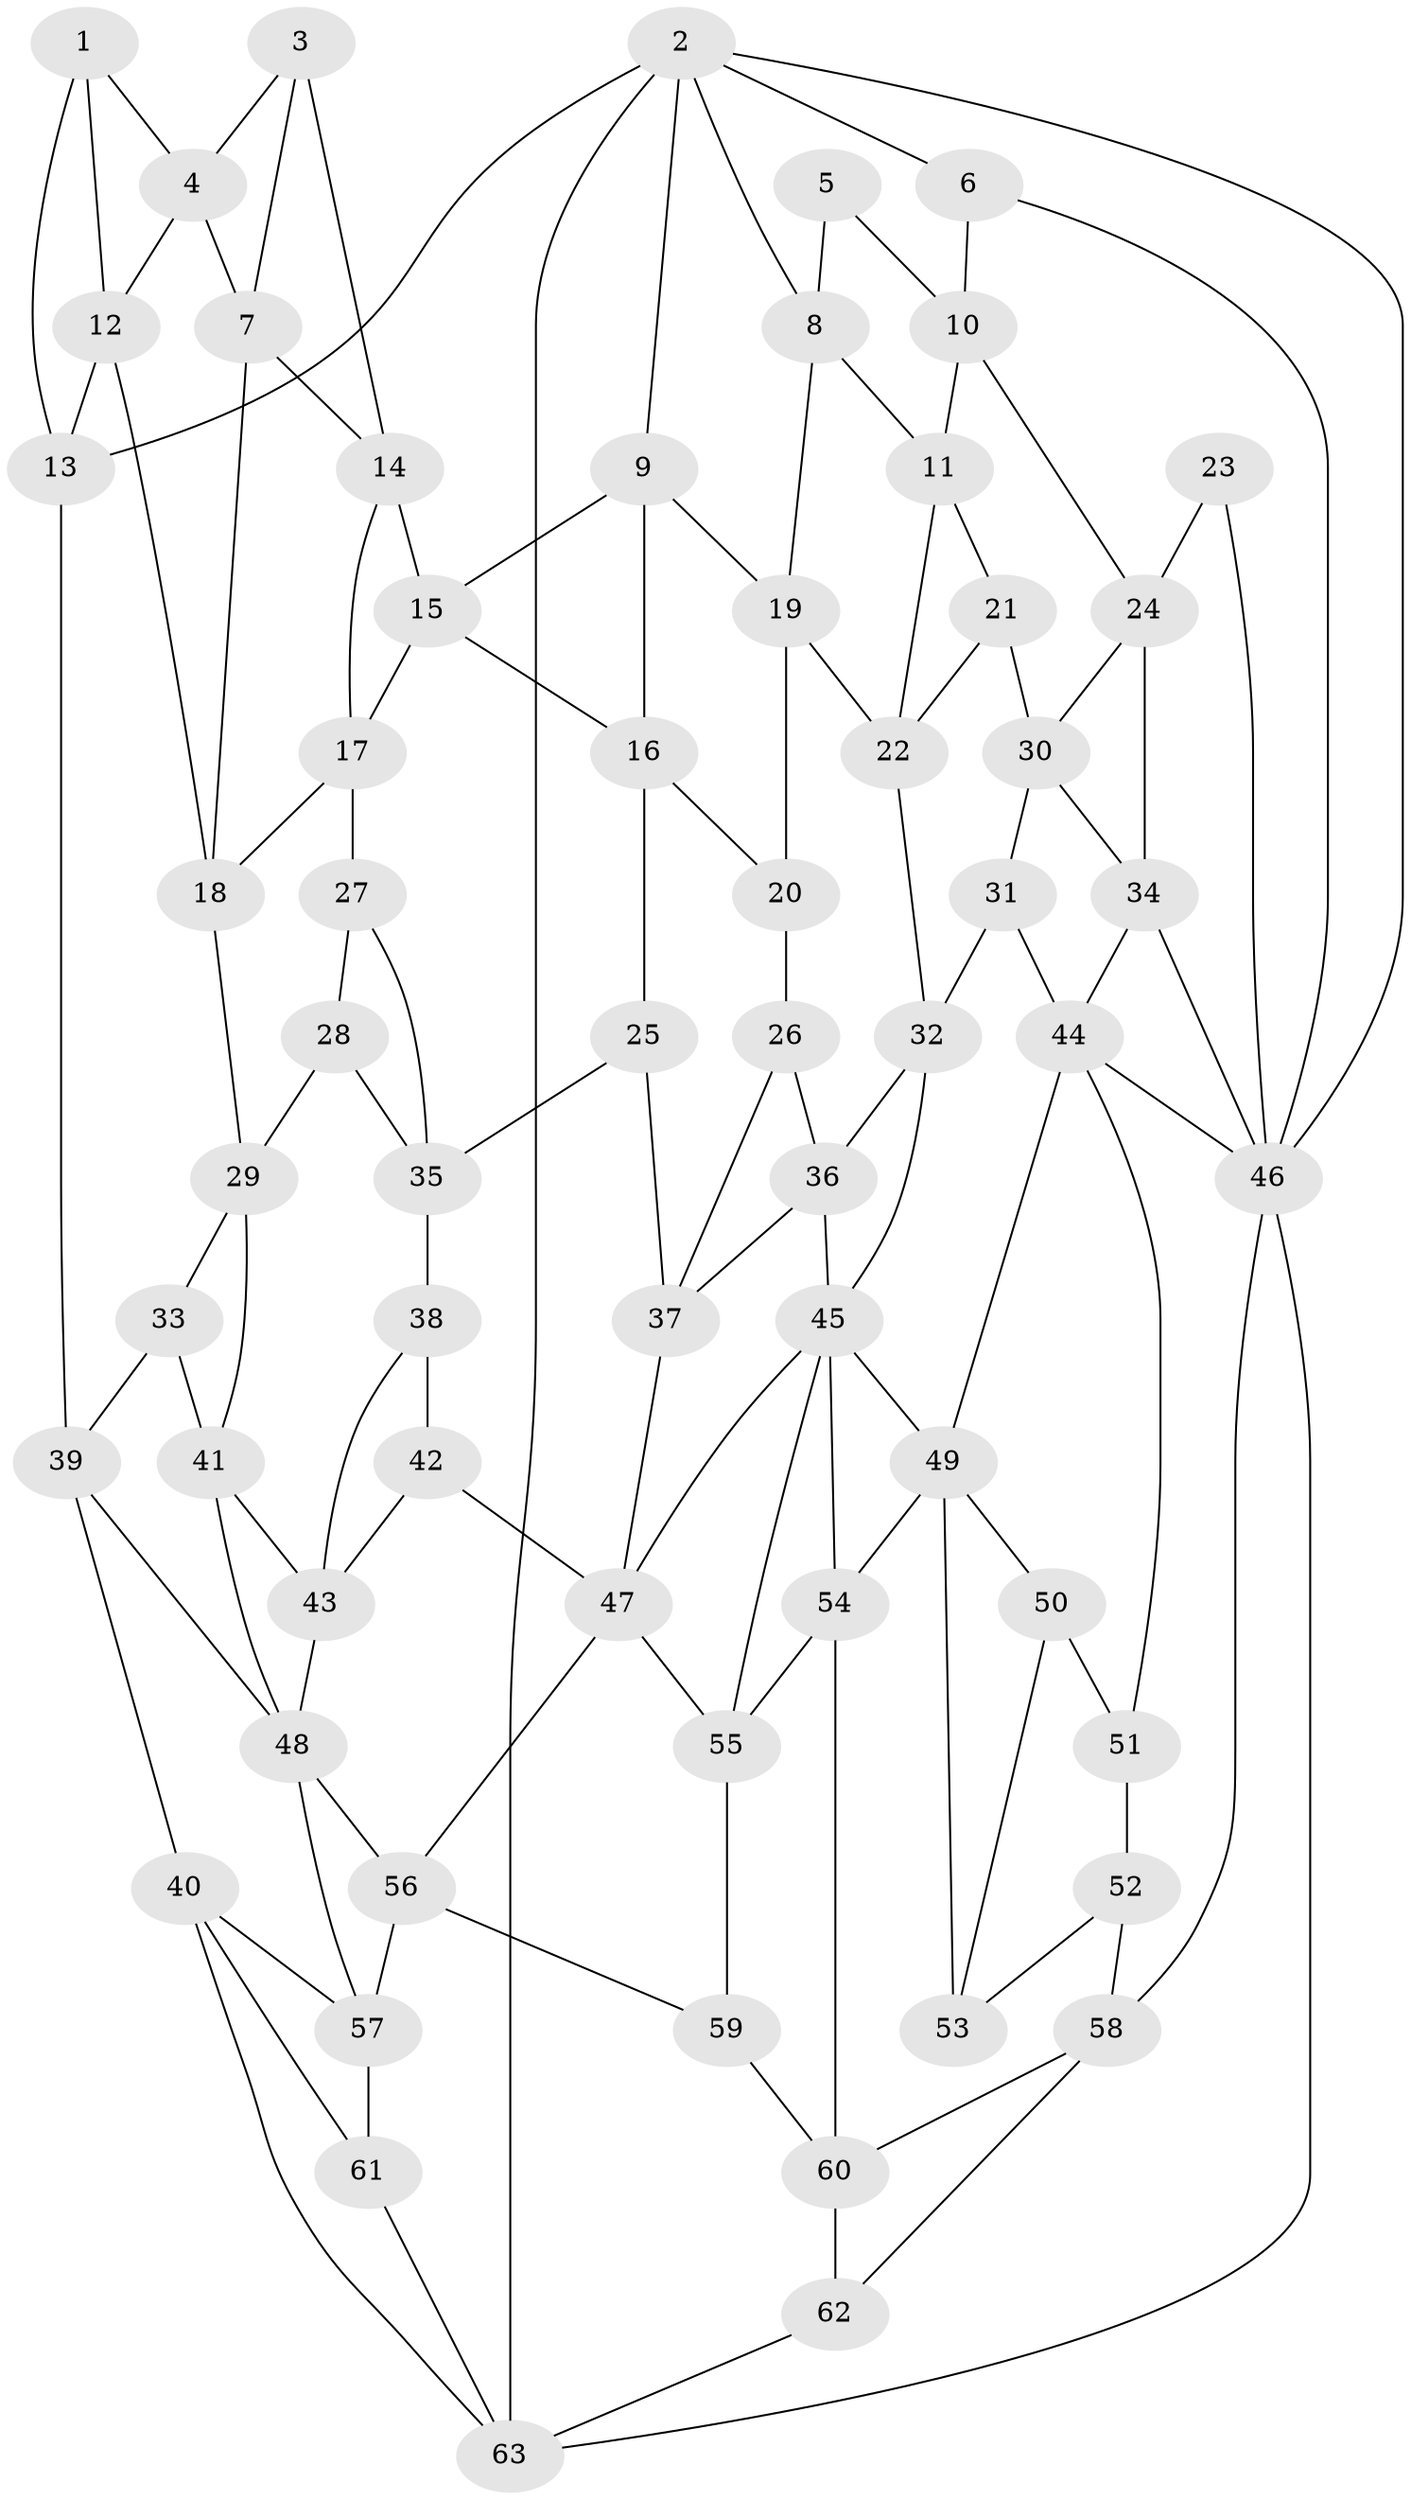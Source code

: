 // original degree distribution, {3: 0.023809523809523808, 6: 0.1984126984126984, 5: 0.5793650793650794, 4: 0.1984126984126984}
// Generated by graph-tools (version 1.1) at 2025/27/03/09/25 03:27:08]
// undirected, 63 vertices, 120 edges
graph export_dot {
graph [start="1"]
  node [color=gray90,style=filled];
  1;
  2;
  3;
  4;
  5;
  6;
  7;
  8;
  9;
  10;
  11;
  12;
  13;
  14;
  15;
  16;
  17;
  18;
  19;
  20;
  21;
  22;
  23;
  24;
  25;
  26;
  27;
  28;
  29;
  30;
  31;
  32;
  33;
  34;
  35;
  36;
  37;
  38;
  39;
  40;
  41;
  42;
  43;
  44;
  45;
  46;
  47;
  48;
  49;
  50;
  51;
  52;
  53;
  54;
  55;
  56;
  57;
  58;
  59;
  60;
  61;
  62;
  63;
  1 -- 4 [weight=1.0];
  1 -- 12 [weight=1.0];
  1 -- 13 [weight=1.0];
  2 -- 6 [weight=1.0];
  2 -- 8 [weight=1.0];
  2 -- 9 [weight=1.0];
  2 -- 13 [weight=1.0];
  2 -- 46 [weight=1.0];
  2 -- 63 [weight=1.0];
  3 -- 4 [weight=1.0];
  3 -- 7 [weight=1.0];
  3 -- 14 [weight=1.0];
  4 -- 7 [weight=1.0];
  4 -- 12 [weight=1.0];
  5 -- 8 [weight=1.0];
  5 -- 10 [weight=1.0];
  6 -- 10 [weight=1.0];
  6 -- 46 [weight=1.0];
  7 -- 14 [weight=1.0];
  7 -- 18 [weight=1.0];
  8 -- 11 [weight=1.0];
  8 -- 19 [weight=1.0];
  9 -- 15 [weight=1.0];
  9 -- 16 [weight=1.0];
  9 -- 19 [weight=1.0];
  10 -- 11 [weight=1.0];
  10 -- 24 [weight=1.0];
  11 -- 21 [weight=1.0];
  11 -- 22 [weight=1.0];
  12 -- 13 [weight=1.0];
  12 -- 18 [weight=1.0];
  13 -- 39 [weight=1.0];
  14 -- 15 [weight=1.0];
  14 -- 17 [weight=1.0];
  15 -- 16 [weight=1.0];
  15 -- 17 [weight=1.0];
  16 -- 20 [weight=1.0];
  16 -- 25 [weight=1.0];
  17 -- 18 [weight=1.0];
  17 -- 27 [weight=1.0];
  18 -- 29 [weight=1.0];
  19 -- 20 [weight=1.0];
  19 -- 22 [weight=1.0];
  20 -- 26 [weight=2.0];
  21 -- 22 [weight=1.0];
  21 -- 30 [weight=1.0];
  22 -- 32 [weight=1.0];
  23 -- 24 [weight=1.0];
  23 -- 46 [weight=2.0];
  24 -- 30 [weight=1.0];
  24 -- 34 [weight=1.0];
  25 -- 35 [weight=1.0];
  25 -- 37 [weight=1.0];
  26 -- 36 [weight=1.0];
  26 -- 37 [weight=1.0];
  27 -- 28 [weight=2.0];
  27 -- 35 [weight=1.0];
  28 -- 29 [weight=1.0];
  28 -- 35 [weight=1.0];
  29 -- 33 [weight=1.0];
  29 -- 41 [weight=1.0];
  30 -- 31 [weight=1.0];
  30 -- 34 [weight=1.0];
  31 -- 32 [weight=1.0];
  31 -- 44 [weight=1.0];
  32 -- 36 [weight=1.0];
  32 -- 45 [weight=1.0];
  33 -- 39 [weight=1.0];
  33 -- 41 [weight=1.0];
  34 -- 44 [weight=1.0];
  34 -- 46 [weight=1.0];
  35 -- 38 [weight=1.0];
  36 -- 37 [weight=1.0];
  36 -- 45 [weight=1.0];
  37 -- 47 [weight=1.0];
  38 -- 42 [weight=1.0];
  38 -- 43 [weight=1.0];
  39 -- 40 [weight=1.0];
  39 -- 48 [weight=1.0];
  40 -- 57 [weight=1.0];
  40 -- 61 [weight=1.0];
  40 -- 63 [weight=1.0];
  41 -- 43 [weight=1.0];
  41 -- 48 [weight=1.0];
  42 -- 43 [weight=1.0];
  42 -- 47 [weight=2.0];
  43 -- 48 [weight=1.0];
  44 -- 46 [weight=1.0];
  44 -- 49 [weight=1.0];
  44 -- 51 [weight=2.0];
  45 -- 47 [weight=1.0];
  45 -- 49 [weight=1.0];
  45 -- 54 [weight=1.0];
  45 -- 55 [weight=1.0];
  46 -- 58 [weight=1.0];
  46 -- 63 [weight=1.0];
  47 -- 55 [weight=1.0];
  47 -- 56 [weight=1.0];
  48 -- 56 [weight=1.0];
  48 -- 57 [weight=1.0];
  49 -- 50 [weight=1.0];
  49 -- 53 [weight=2.0];
  49 -- 54 [weight=1.0];
  50 -- 51 [weight=1.0];
  50 -- 53 [weight=1.0];
  51 -- 52 [weight=1.0];
  52 -- 53 [weight=1.0];
  52 -- 58 [weight=1.0];
  54 -- 55 [weight=1.0];
  54 -- 60 [weight=1.0];
  55 -- 59 [weight=1.0];
  56 -- 57 [weight=1.0];
  56 -- 59 [weight=1.0];
  57 -- 61 [weight=1.0];
  58 -- 60 [weight=1.0];
  58 -- 62 [weight=1.0];
  59 -- 60 [weight=1.0];
  60 -- 62 [weight=1.0];
  61 -- 63 [weight=1.0];
  62 -- 63 [weight=1.0];
}
